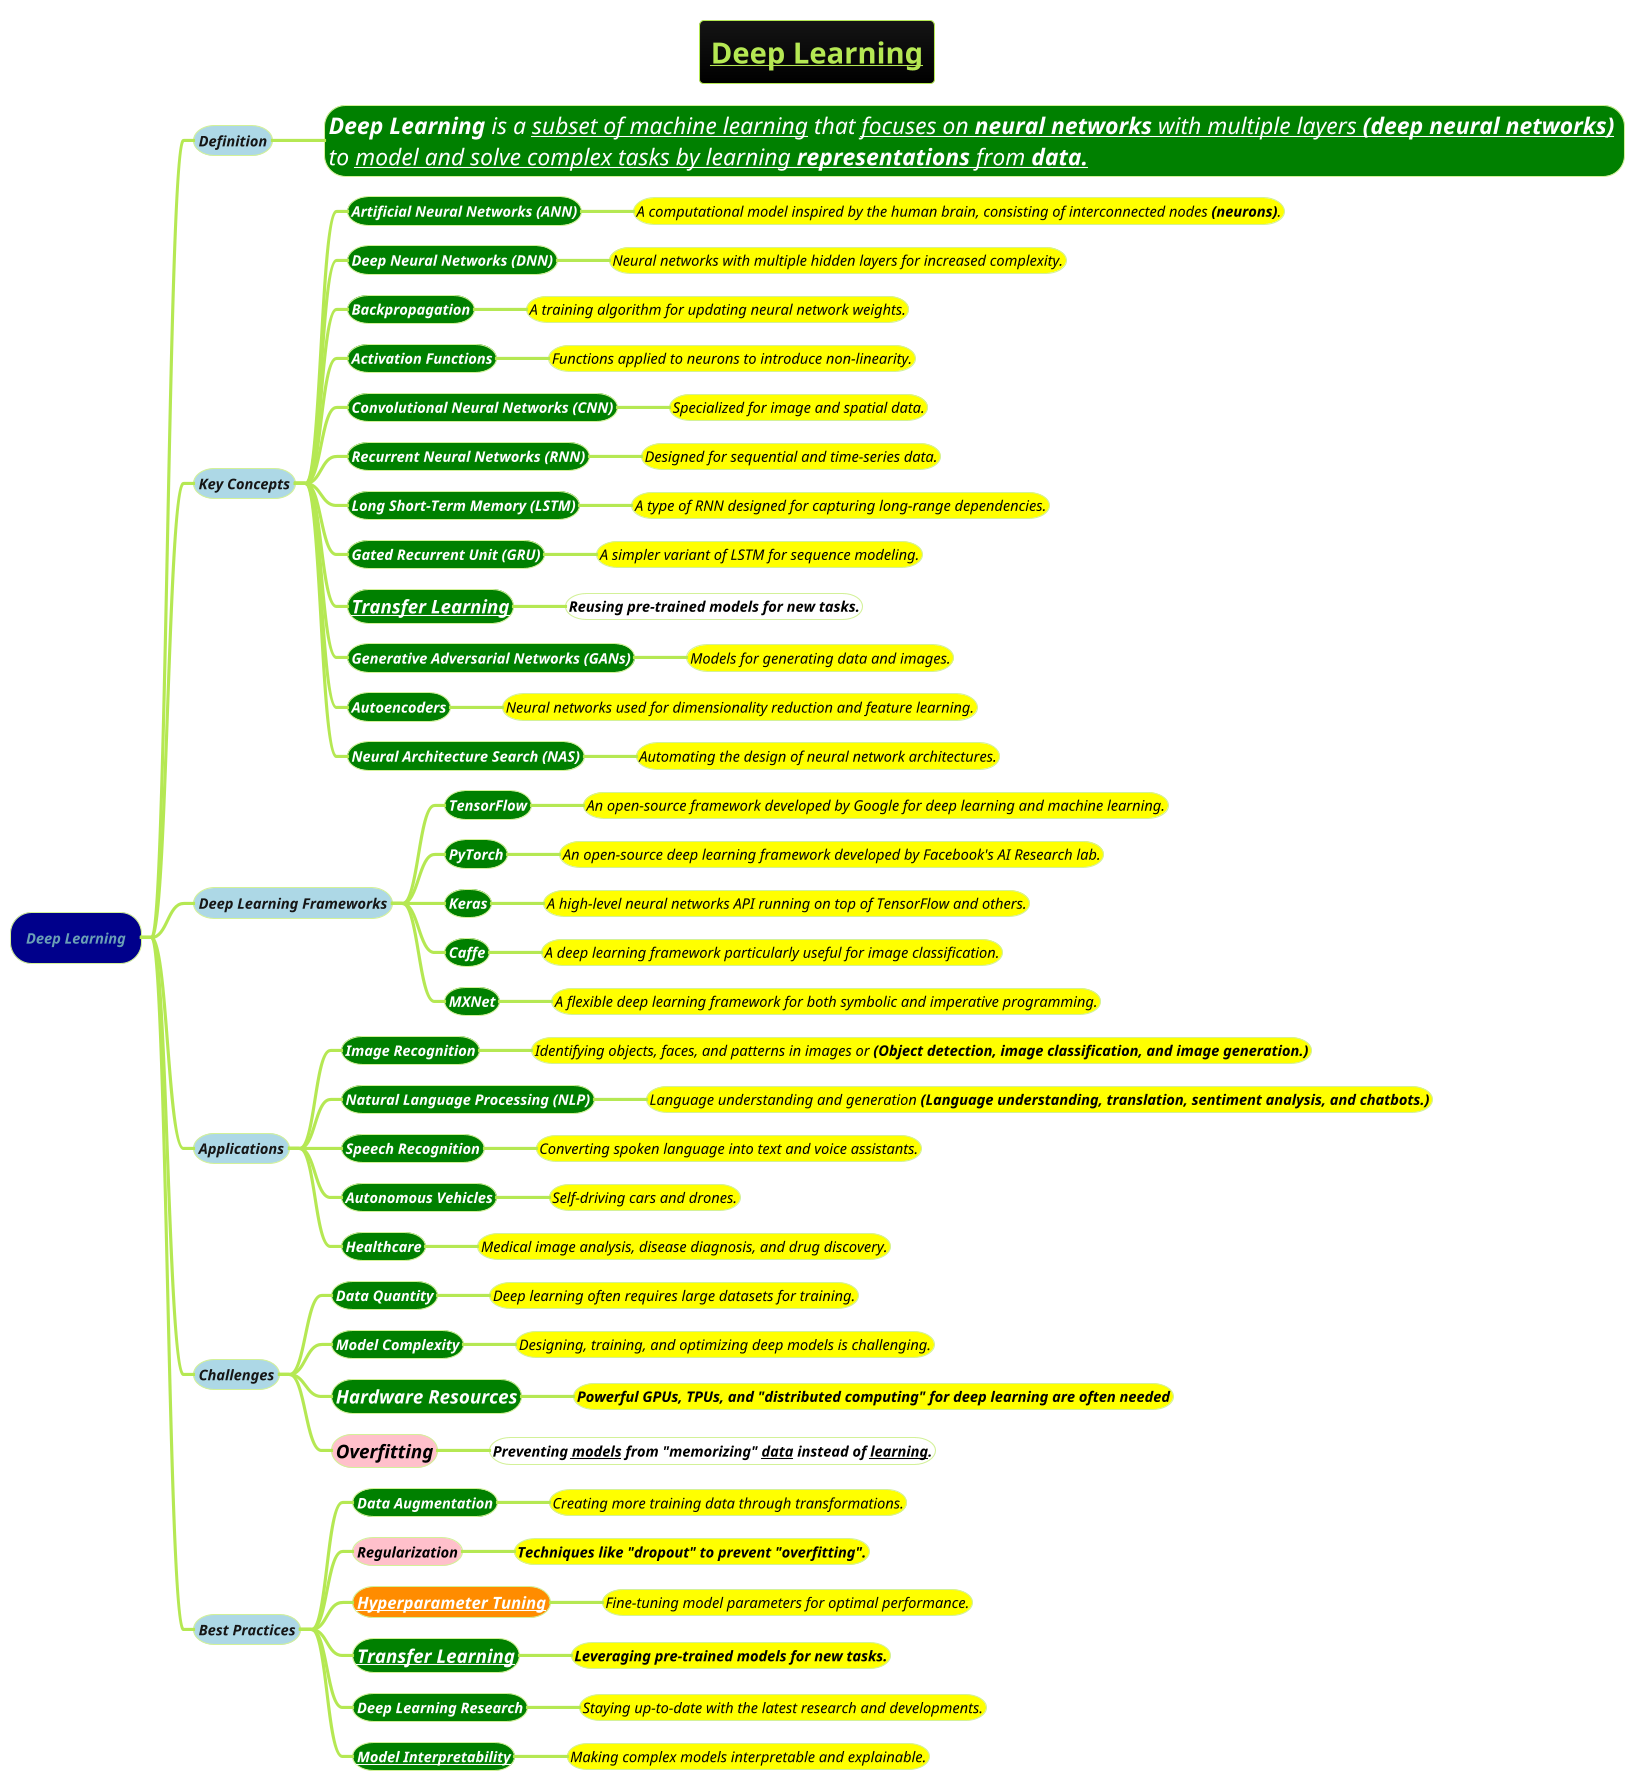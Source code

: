 @startmindmap
title =__Deep Learning__
!theme hacker

*[#darkblue] <size:14><i>Deep Learning
**[#lightblue] <size:14><i>Definition
***[#green] <i><color #white><size:22>**Deep Learning** is a __subset of machine learning__ that __focuses on **[[Neural-Network-Architecture.puml neural networks]]** with multiple layers **[[Neural-Network-Architecture.puml (deep neural networks)]]**__ \n<i><size:22><color #white>to __model and solve complex tasks by learning **representations** from **data.**__

**[#lightblue] <size:14><i>Key Concepts
***[#green] <color #white><b><size:14><i>Artificial Neural Networks **(ANN)**
****[#yellow] <i><color #black><size:14>A computational model inspired by the human brain, consisting of interconnected nodes **(neurons)**.
***[#green] <color #white><b><size:14><i>Deep Neural Networks **(DNN)**
****[#yellow] <i><color #black><size:14>Neural networks with multiple hidden layers for increased complexity.
***[#green] <color #white><b><size:14><i>Backpropagation
****[#yellow] <i><color #black><size:14>A training algorithm for updating neural network weights.
***[#green] <color #white><b><size:14><i>Activation Functions
****[#yellow] <i><color #black><size:14>Functions applied to neurons to introduce non-linearity.
***[#green] <color #white><b><size:14><i>Convolutional Neural Networks **(CNN)**
****[#yellow] <i><color #black><size:14>Specialized for image and spatial data.
***[#green] <color #white><b><size:14><i>Recurrent Neural Networks **(RNN)**
****[#yellow] <i><color #black><size:14>Designed for sequential and time-series data.
***[#green] <color #white><b><size:14><i>Long Short-Term Memory **(LSTM)**
****[#yellow] <i><color #black><size:14>A type of RNN designed for capturing long-range dependencies.
***[#green] <color #white><b><size:14><i>Gated Recurrent Unit **(GRU)**
****[#yellow] <i><color #black><size:14>A simpler variant of LSTM for sequence modeling.
***[#green] <i><color #white><size:18><b>[[Model-Fine-Tuning.puml Transfer Learning]]
****[#white] <i><color #black><size:14>**Reusing pre-trained models for new tasks.**
***[#green] <color #white><b><size:14><i>Generative Adversarial Networks **(GANs)**
****[#yellow] <i><color #black><size:14>Models for generating data and images.
***[#green] <color #white><b><size:14><i>Autoencoders
****[#yellow] <i><color #black><size:14>Neural networks used for dimensionality reduction and feature learning.
***[#green] <color #white><b><size:14><i>Neural Architecture Search **(NAS)**
****[#yellow] <i><color #black><size:14>Automating the design of neural network architectures.

**[#lightblue] <size:14><i>Deep Learning Frameworks
***[#green] <color #white><b><size:14><i>TensorFlow
****[#yellow] <i><color #black><size:14>An open-source framework developed by Google for deep learning and machine learning.
***[#green] <color #white><b><size:14><i>PyTorch
****[#yellow] <i><color #black><size:14>An open-source deep learning framework developed by Facebook's AI Research lab.
***[#green] <color #white><b><size:14><i>Keras
****[#yellow] <i><color #black><size:14>A high-level neural networks API running on top of TensorFlow and others.
***[#green] <color #white><b><size:14><i>Caffe
****[#yellow] <i><color #black><size:14>A deep learning framework particularly useful for image classification.
***[#green] <color #white><b><size:14><i>MXNet
****[#yellow] <i><color #black><size:14>A flexible deep learning framework for both symbolic and imperative programming.

**[#lightblue] <size:14><i>Applications
***[#green] <color #white><b><size:14><i>Image Recognition
****[#yellow] <i><color #black><size:14>Identifying objects, faces, and patterns in images or **(Object detection, image classification, and image generation.)**
***[#green] <color #white><b><size:14><i>Natural Language Processing **(NLP)**
****[#yellow] <i><color #black><size:14>Language understanding and generation **(Language understanding, translation, sentiment analysis, and chatbots.)**
***[#green] <color #white><b><size:14><i>Speech Recognition
****[#yellow] <i><color #black><size:14>Converting spoken language into text and voice assistants.
***[#green] <color #white><b><size:14><i>Autonomous Vehicles
****[#yellow] <i><color #black><size:14>Self-driving cars and drones.
***[#green] <color #white><b><size:14><i>Healthcare
****[#yellow] <i><color #black><size:14>Medical image analysis, disease diagnosis, and drug discovery.

**[#lightblue] <size:14><i>Challenges
***[#green] <color #white><b><size:14><i>Data Quantity
****[#yellow] <i><color #black><size:14>Deep learning often requires large datasets for training.
***[#green] <color #white><b><size:14><i>Model Complexity
****[#yellow] <i><color #black><size:14>Designing, training, and optimizing deep models is challenging.
***[#green] <color #white><b><size:18><i>Hardware Resources
****[#yellow] <i><color #black><size:14><b>Powerful GPUs, TPUs, and "distributed computing" for deep learning are often needed
***[#pink] <i><color #black><size:18>**Overfitting**
****[#white] <i><color #black><size:14>**Preventing __models__ from "memorizing" __data__ instead of __learning__.**

**[#lightblue] <size:14><i>Best Practices
***[#green] <color #white><b><size:14><i>Data Augmentation
****[#yellow] <i><color #black><size:14>Creating more training data through transformations.
***[#pink] <i><color #black><size:14>**Regularization**
****[#yellow] <i><color #black><size:14>**Techniques like "dropout" to prevent "overfitting".**
***[#darkorange] <i><color #black><size:16><b>[[Hyperparameter-Tuning.puml Hyperparameter Tuning]]
****[#yellow] <i><color #black><size:14>Fine-tuning model parameters for optimal performance.
***[#green] <i><color #white><size:18><b>[[Model-Fine-Tuning.puml Transfer Learning]]
****[#yellow] <i><color #black><size:14>**Leveraging pre-trained models for new tasks.**
***[#green] <color #white><b><size:14><i>Deep Learning Research
****[#yellow] <i><color #black><size:14>Staying up-to-date with the latest research and developments.
***[#green] <color #white><b><size:14><i>[[how-to/Model-Explainability.puml Model Interpretability]]
****[#yellow] <i><color #black><size:14>Making complex models interpretable and explainable.

@endmindmap
